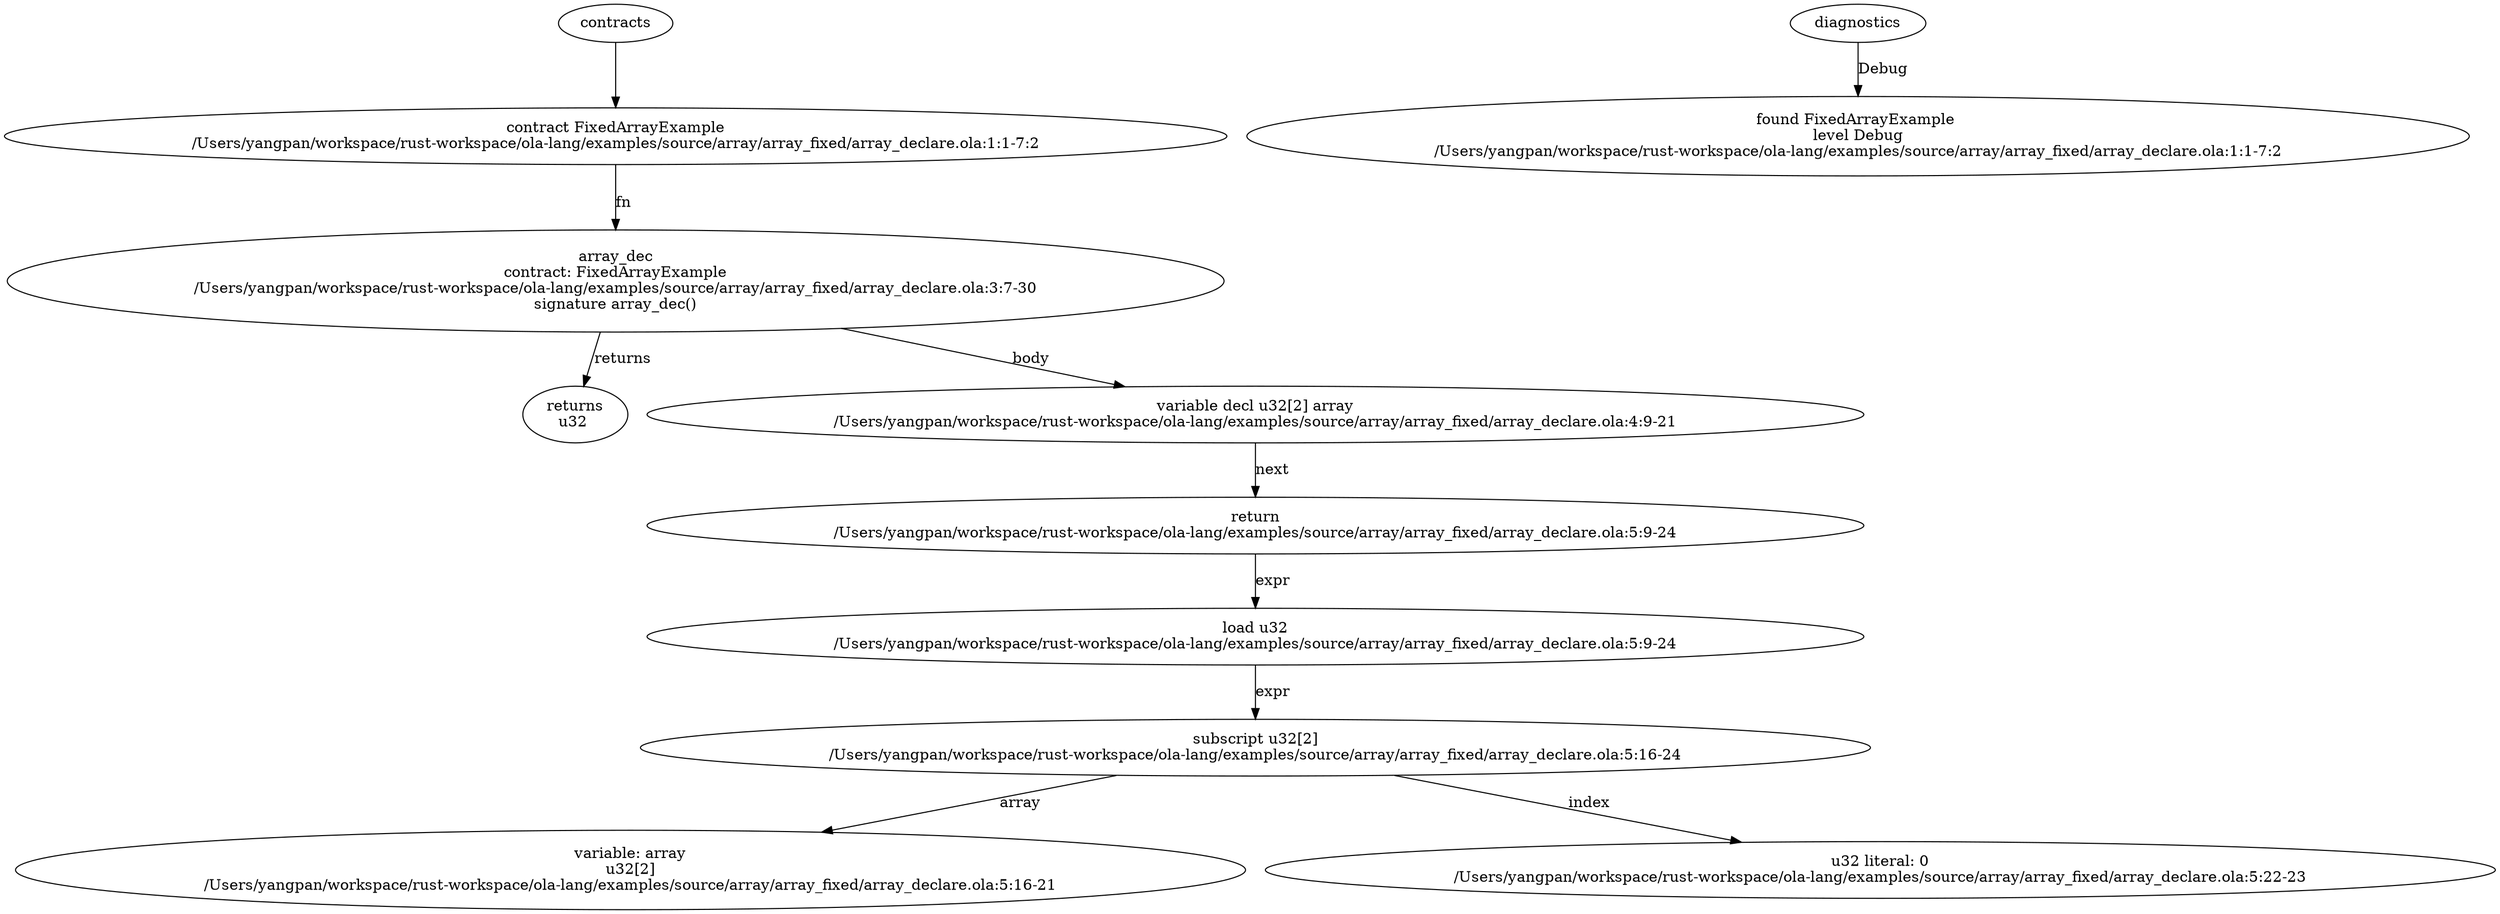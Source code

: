 strict digraph "/Users/yangpan/workspace/rust-workspace/ola-lang/examples/source/array/array_fixed/array_declare.ola" {
	contract [label="contract FixedArrayExample\n/Users/yangpan/workspace/rust-workspace/ola-lang/examples/source/array/array_fixed/array_declare.ola:1:1-7:2"]
	array_dec [label="array_dec\ncontract: FixedArrayExample\n/Users/yangpan/workspace/rust-workspace/ola-lang/examples/source/array/array_fixed/array_declare.ola:3:7-30\nsignature array_dec()"]
	returns [label="returns\nu32 "]
	var_decl [label="variable decl u32[2] array\n/Users/yangpan/workspace/rust-workspace/ola-lang/examples/source/array/array_fixed/array_declare.ola:4:9-21"]
	return [label="return\n/Users/yangpan/workspace/rust-workspace/ola-lang/examples/source/array/array_fixed/array_declare.ola:5:9-24"]
	load [label="load u32\n/Users/yangpan/workspace/rust-workspace/ola-lang/examples/source/array/array_fixed/array_declare.ola:5:9-24"]
	subscript [label="subscript u32[2]\n/Users/yangpan/workspace/rust-workspace/ola-lang/examples/source/array/array_fixed/array_declare.ola:5:16-24"]
	variable [label="variable: array\nu32[2]\n/Users/yangpan/workspace/rust-workspace/ola-lang/examples/source/array/array_fixed/array_declare.ola:5:16-21"]
	number_literal [label="u32 literal: 0\n/Users/yangpan/workspace/rust-workspace/ola-lang/examples/source/array/array_fixed/array_declare.ola:5:22-23"]
	diagnostic [label="found FixedArrayExample \nlevel Debug\n/Users/yangpan/workspace/rust-workspace/ola-lang/examples/source/array/array_fixed/array_declare.ola:1:1-7:2"]
	contracts -> contract
	contract -> array_dec [label="fn"]
	array_dec -> returns [label="returns"]
	array_dec -> var_decl [label="body"]
	var_decl -> return [label="next"]
	return -> load [label="expr"]
	load -> subscript [label="expr"]
	subscript -> variable [label="array"]
	subscript -> number_literal [label="index"]
	diagnostics -> diagnostic [label="Debug"]
}
